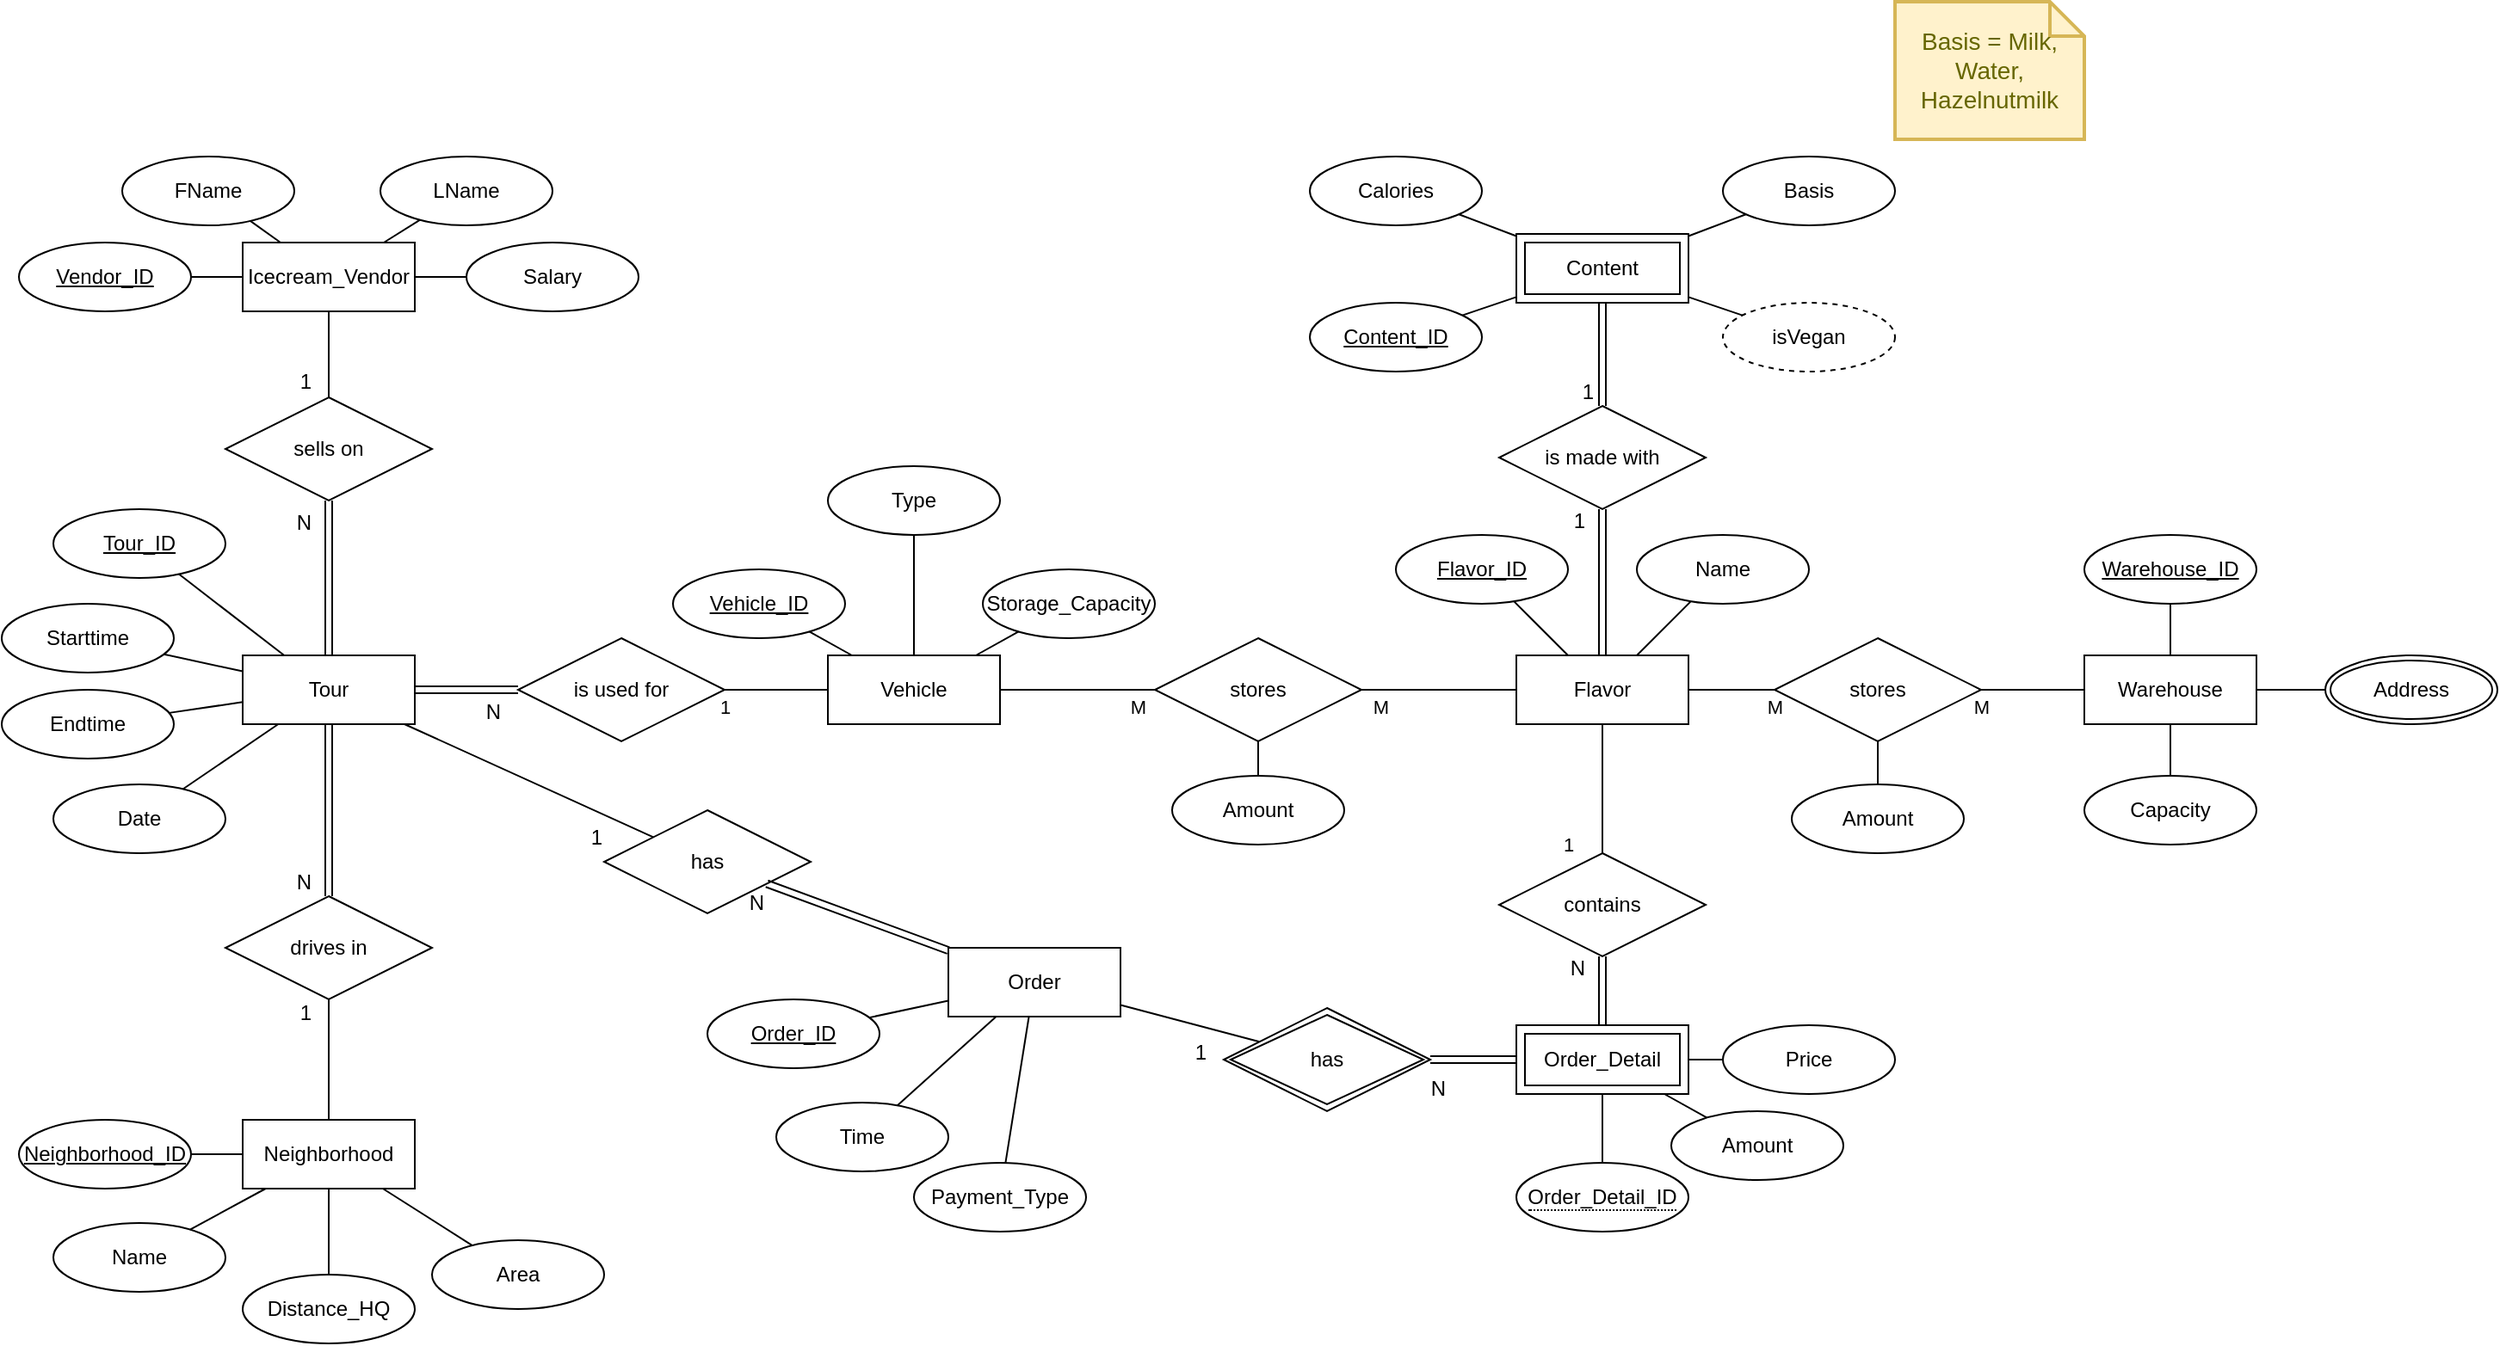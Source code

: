 <mxfile version="20.7.4" type="device"><diagram id="R2lEEEUBdFMjLlhIrx00" name="ER-Diagramm"><mxGraphModel dx="1687" dy="1260" grid="1" gridSize="10" guides="1" tooltips="1" connect="1" arrows="1" fold="1" page="0" pageScale="1" pageWidth="850" pageHeight="1100" math="0" shadow="0" extFonts="Permanent Marker^https://fonts.googleapis.com/css?family=Permanent+Marker"><root><mxCell id="0"/><mxCell id="1" parent="0"/><mxCell id="UuH0PtKcsvwwYsYaW5a4-34" style="edgeStyle=none;rounded=0;orthogonalLoop=1;jettySize=auto;html=1;endArrow=none;endFill=0;" parent="1" source="UuH0PtKcsvwwYsYaW5a4-1" target="UuH0PtKcsvwwYsYaW5a4-57" edge="1"><mxGeometry relative="1" as="geometry"><mxPoint x="640" y="200" as="targetPoint"/></mxGeometry></mxCell><mxCell id="QyxY7aML_RFLUZ6kMtfO-58" value="1" style="edgeLabel;html=1;align=center;verticalAlign=middle;resizable=0;points=[];" parent="UuH0PtKcsvwwYsYaW5a4-34" vertex="1" connectable="0"><mxGeometry x="-0.732" y="2" relative="1" as="geometry"><mxPoint x="-52" y="8" as="offset"/></mxGeometry></mxCell><mxCell id="UuH0PtKcsvwwYsYaW5a4-1" value="Vehicle" style="whiteSpace=wrap;html=1;align=center;" parent="1" vertex="1"><mxGeometry x="550" y="190" width="100" height="40" as="geometry"/></mxCell><mxCell id="UuH0PtKcsvwwYsYaW5a4-2" value="Flavor" style="whiteSpace=wrap;html=1;align=center;" parent="1" vertex="1"><mxGeometry x="950" y="190" width="100" height="40" as="geometry"/></mxCell><mxCell id="UuH0PtKcsvwwYsYaW5a4-61" style="edgeStyle=none;rounded=0;orthogonalLoop=1;jettySize=auto;html=1;endArrow=none;endFill=0;" parent="1" source="UuH0PtKcsvwwYsYaW5a4-3" target="UuH0PtKcsvwwYsYaW5a4-51" edge="1"><mxGeometry relative="1" as="geometry"/></mxCell><mxCell id="UuH0PtKcsvwwYsYaW5a4-3" value="Icecream_Vendor" style="whiteSpace=wrap;html=1;align=center;" parent="1" vertex="1"><mxGeometry x="210" y="-50" width="100" height="40" as="geometry"/></mxCell><mxCell id="UuH0PtKcsvwwYsYaW5a4-9" value="Neighborhood" style="whiteSpace=wrap;html=1;align=center;" parent="1" vertex="1"><mxGeometry x="210" y="460" width="100" height="40" as="geometry"/></mxCell><mxCell id="UuH0PtKcsvwwYsYaW5a4-10" value="&lt;u&gt;Neighborhood_ID&lt;/u&gt;" style="ellipse;whiteSpace=wrap;html=1;align=center;" parent="1" vertex="1"><mxGeometry x="80" y="460" width="100" height="40" as="geometry"/></mxCell><mxCell id="UuH0PtKcsvwwYsYaW5a4-16" value="Warehouse" style="whiteSpace=wrap;html=1;align=center;" parent="1" vertex="1"><mxGeometry x="1280" y="190" width="100" height="40" as="geometry"/></mxCell><mxCell id="UuH0PtKcsvwwYsYaW5a4-22" style="edgeStyle=none;rounded=0;orthogonalLoop=1;jettySize=auto;html=1;endArrow=none;endFill=0;" parent="1" source="UuH0PtKcsvwwYsYaW5a4-18" target="UuH0PtKcsvwwYsYaW5a4-2" edge="1"><mxGeometry relative="1" as="geometry"/></mxCell><mxCell id="QyxY7aML_RFLUZ6kMtfO-62" value="M" style="edgeLabel;html=1;align=center;verticalAlign=middle;resizable=0;points=[];" parent="UuH0PtKcsvwwYsYaW5a4-22" vertex="1" connectable="0"><mxGeometry x="0.488" y="-1" relative="1" as="geometry"><mxPoint x="37" y="11" as="offset"/></mxGeometry></mxCell><mxCell id="UuH0PtKcsvwwYsYaW5a4-23" style="edgeStyle=none;rounded=0;orthogonalLoop=1;jettySize=auto;html=1;endArrow=none;endFill=0;" parent="1" source="UuH0PtKcsvwwYsYaW5a4-18" target="UuH0PtKcsvwwYsYaW5a4-16" edge="1"><mxGeometry relative="1" as="geometry"/></mxCell><mxCell id="QyxY7aML_RFLUZ6kMtfO-63" value="M" style="edgeLabel;html=1;align=center;verticalAlign=middle;resizable=0;points=[];" parent="UuH0PtKcsvwwYsYaW5a4-23" vertex="1" connectable="0"><mxGeometry x="0.572" y="-1" relative="1" as="geometry"><mxPoint x="-47" y="9" as="offset"/></mxGeometry></mxCell><mxCell id="UuH0PtKcsvwwYsYaW5a4-18" value="stores" style="shape=rhombus;perimeter=rhombusPerimeter;whiteSpace=wrap;html=1;align=center;" parent="1" vertex="1"><mxGeometry x="1100" y="180" width="120" height="60" as="geometry"/></mxCell><mxCell id="UuH0PtKcsvwwYsYaW5a4-44" style="edgeStyle=none;rounded=0;orthogonalLoop=1;jettySize=auto;html=1;endArrow=none;endFill=0;" parent="1" source="UuH0PtKcsvwwYsYaW5a4-1" target="UuH0PtKcsvwwYsYaW5a4-59" edge="1"><mxGeometry relative="1" as="geometry"><mxPoint x="753.846" y="100" as="sourcePoint"/></mxGeometry></mxCell><mxCell id="QyxY7aML_RFLUZ6kMtfO-64" value="M" style="edgeLabel;html=1;align=center;verticalAlign=middle;resizable=0;points=[];" parent="UuH0PtKcsvwwYsYaW5a4-44" vertex="1" connectable="0"><mxGeometry x="-0.558" y="-1" relative="1" as="geometry"><mxPoint x="60" y="9" as="offset"/></mxGeometry></mxCell><mxCell id="UuH0PtKcsvwwYsYaW5a4-40" style="edgeStyle=none;rounded=0;orthogonalLoop=1;jettySize=auto;html=1;endArrow=none;endFill=0;" parent="1" source="UuH0PtKcsvwwYsYaW5a4-59" target="UuH0PtKcsvwwYsYaW5a4-2" edge="1"><mxGeometry relative="1" as="geometry"><mxPoint x="1000" y="210" as="sourcePoint"/></mxGeometry></mxCell><mxCell id="QyxY7aML_RFLUZ6kMtfO-65" value="M" style="edgeLabel;html=1;align=center;verticalAlign=middle;resizable=0;points=[];" parent="UuH0PtKcsvwwYsYaW5a4-40" vertex="1" connectable="0"><mxGeometry x="0.531" y="-1" relative="1" as="geometry"><mxPoint x="-58" y="9" as="offset"/></mxGeometry></mxCell><mxCell id="UuH0PtKcsvwwYsYaW5a4-39" style="edgeStyle=none;rounded=0;orthogonalLoop=1;jettySize=auto;html=1;exitX=0.75;exitY=1;exitDx=0;exitDy=0;endArrow=none;endFill=0;" parent="1" edge="1"><mxGeometry relative="1" as="geometry"><mxPoint x="845" y="320" as="sourcePoint"/><mxPoint x="845" y="320" as="targetPoint"/></mxGeometry></mxCell><mxCell id="UuH0PtKcsvwwYsYaW5a4-43" style="edgeStyle=none;rounded=0;orthogonalLoop=1;jettySize=auto;html=1;endArrow=none;endFill=0;" parent="1" edge="1"><mxGeometry relative="1" as="geometry"><mxPoint x="920" y="220" as="sourcePoint"/></mxGeometry></mxCell><mxCell id="UuH0PtKcsvwwYsYaW5a4-48" style="edgeStyle=none;rounded=0;orthogonalLoop=1;jettySize=auto;html=1;endArrow=none;endFill=0;" parent="1" source="UuH0PtKcsvwwYsYaW5a4-45" target="UuH0PtKcsvwwYsYaW5a4-49" edge="1"><mxGeometry relative="1" as="geometry"><mxPoint x="281.993" y="229.004" as="targetPoint"/></mxGeometry></mxCell><mxCell id="UuH0PtKcsvwwYsYaW5a4-45" value="Endtime" style="ellipse;whiteSpace=wrap;html=1;align=center;" parent="1" vertex="1"><mxGeometry x="70" y="210" width="100" height="40" as="geometry"/></mxCell><mxCell id="UuH0PtKcsvwwYsYaW5a4-47" style="edgeStyle=none;rounded=0;orthogonalLoop=1;jettySize=auto;html=1;endArrow=none;endFill=0;" parent="1" source="UuH0PtKcsvwwYsYaW5a4-46" target="UuH0PtKcsvwwYsYaW5a4-49" edge="1"><mxGeometry relative="1" as="geometry"><mxPoint x="232.482" y="226.241" as="targetPoint"/></mxGeometry></mxCell><mxCell id="UuH0PtKcsvwwYsYaW5a4-46" value="Starttime" style="ellipse;whiteSpace=wrap;html=1;align=center;" parent="1" vertex="1"><mxGeometry x="70" y="160" width="100" height="40" as="geometry"/></mxCell><mxCell id="UuH0PtKcsvwwYsYaW5a4-49" value="Tour" style="whiteSpace=wrap;html=1;align=center;" parent="1" vertex="1"><mxGeometry x="210" y="190" width="100" height="40" as="geometry"/></mxCell><mxCell id="UuH0PtKcsvwwYsYaW5a4-62" style="edgeStyle=none;rounded=0;orthogonalLoop=1;jettySize=auto;html=1;endArrow=none;endFill=0;" parent="1" source="UuH0PtKcsvwwYsYaW5a4-50" target="UuH0PtKcsvwwYsYaW5a4-3" edge="1"><mxGeometry relative="1" as="geometry"/></mxCell><mxCell id="UuH0PtKcsvwwYsYaW5a4-50" value="FName" style="ellipse;whiteSpace=wrap;html=1;align=center;" parent="1" vertex="1"><mxGeometry x="140" y="-100" width="100" height="40" as="geometry"/></mxCell><mxCell id="UuH0PtKcsvwwYsYaW5a4-51" value="LName" style="ellipse;whiteSpace=wrap;html=1;align=center;" parent="1" vertex="1"><mxGeometry x="290" y="-100" width="100" height="40" as="geometry"/></mxCell><mxCell id="UuH0PtKcsvwwYsYaW5a4-52" value="sells on" style="shape=rhombus;perimeter=rhombusPerimeter;whiteSpace=wrap;html=1;align=center;" parent="1" vertex="1"><mxGeometry x="200" y="40" width="120" height="60" as="geometry"/></mxCell><mxCell id="UuH0PtKcsvwwYsYaW5a4-55" value="drives in" style="shape=rhombus;perimeter=rhombusPerimeter;whiteSpace=wrap;html=1;align=center;" parent="1" vertex="1"><mxGeometry x="200" y="330" width="120" height="60" as="geometry"/></mxCell><mxCell id="UuH0PtKcsvwwYsYaW5a4-57" value="is used for" style="shape=rhombus;perimeter=rhombusPerimeter;whiteSpace=wrap;html=1;align=center;" parent="1" vertex="1"><mxGeometry x="370" y="180" width="120" height="60" as="geometry"/></mxCell><mxCell id="UuH0PtKcsvwwYsYaW5a4-87" style="edgeStyle=none;rounded=0;orthogonalLoop=1;jettySize=auto;html=1;endArrow=none;endFill=0;" parent="1" source="UuH0PtKcsvwwYsYaW5a4-59" target="QyxY7aML_RFLUZ6kMtfO-141" edge="1"><mxGeometry relative="1" as="geometry"><mxPoint x="800" y="150" as="targetPoint"/></mxGeometry></mxCell><mxCell id="UuH0PtKcsvwwYsYaW5a4-59" value="stores" style="shape=rhombus;perimeter=rhombusPerimeter;whiteSpace=wrap;html=1;align=center;" parent="1" vertex="1"><mxGeometry x="740" y="180" width="120" height="60" as="geometry"/></mxCell><mxCell id="UuH0PtKcsvwwYsYaW5a4-84" value="" style="edgeStyle=none;rounded=0;orthogonalLoop=1;jettySize=auto;html=1;endArrow=none;endFill=0;" parent="1" edge="1"><mxGeometry relative="1" as="geometry"><mxPoint x="1130" y="150" as="targetPoint"/></mxGeometry></mxCell><mxCell id="UuH0PtKcsvwwYsYaW5a4-75" style="edgeStyle=none;rounded=0;orthogonalLoop=1;jettySize=auto;html=1;exitX=0.5;exitY=0;exitDx=0;exitDy=0;endArrow=none;endFill=0;" parent="1" source="UuH0PtKcsvwwYsYaW5a4-1" target="UuH0PtKcsvwwYsYaW5a4-1" edge="1"><mxGeometry relative="1" as="geometry"/></mxCell><mxCell id="UuH0PtKcsvwwYsYaW5a4-78" value="Order" style="whiteSpace=wrap;html=1;align=center;" parent="1" vertex="1"><mxGeometry x="620" y="360" width="100" height="40" as="geometry"/></mxCell><mxCell id="UuH0PtKcsvwwYsYaW5a4-99" style="edgeStyle=none;rounded=0;orthogonalLoop=1;jettySize=auto;html=1;endArrow=none;endFill=0;" parent="1" source="UuH0PtKcsvwwYsYaW5a4-98" target="UuH0PtKcsvwwYsYaW5a4-2" edge="1"><mxGeometry relative="1" as="geometry"/></mxCell><mxCell id="QyxY7aML_RFLUZ6kMtfO-69" value="1" style="edgeLabel;html=1;align=center;verticalAlign=middle;resizable=0;points=[];" parent="UuH0PtKcsvwwYsYaW5a4-99" vertex="1" connectable="0"><mxGeometry x="0.412" y="-1" relative="1" as="geometry"><mxPoint x="-21" y="48" as="offset"/></mxGeometry></mxCell><mxCell id="UuH0PtKcsvwwYsYaW5a4-104" style="edgeStyle=none;rounded=0;orthogonalLoop=1;jettySize=auto;html=1;endArrow=none;endFill=0;" parent="1" source="QyxY7aML_RFLUZ6kMtfO-124" target="QyxY7aML_RFLUZ6kMtfO-157" edge="1"><mxGeometry relative="1" as="geometry"><mxPoint x="1000" y="400" as="sourcePoint"/><mxPoint x="1000" y="480" as="targetPoint"/></mxGeometry></mxCell><mxCell id="UuH0PtKcsvwwYsYaW5a4-98" value="contains" style="shape=rhombus;perimeter=rhombusPerimeter;whiteSpace=wrap;html=1;align=center;" parent="1" vertex="1"><mxGeometry x="940" y="305" width="120" height="60" as="geometry"/></mxCell><mxCell id="UuH0PtKcsvwwYsYaW5a4-105" value="has" style="shape=rhombus;perimeter=rhombusPerimeter;whiteSpace=wrap;html=1;align=center;" parent="1" vertex="1"><mxGeometry x="420" y="280" width="120" height="60" as="geometry"/></mxCell><mxCell id="UuH0PtKcsvwwYsYaW5a4-112" style="edgeStyle=none;rounded=0;orthogonalLoop=1;jettySize=auto;html=1;endArrow=none;endFill=0;" parent="1" source="QyxY7aML_RFLUZ6kMtfO-124" target="UuH0PtKcsvwwYsYaW5a4-113" edge="1"><mxGeometry relative="1" as="geometry"><mxPoint x="1130" y="418.462" as="targetPoint"/><mxPoint x="1050" y="397.525" as="sourcePoint"/></mxGeometry></mxCell><mxCell id="UuH0PtKcsvwwYsYaW5a4-113" value="Price" style="ellipse;whiteSpace=wrap;html=1;align=center;" parent="1" vertex="1"><mxGeometry x="1070" y="405" width="100" height="40" as="geometry"/></mxCell><mxCell id="QyxY7aML_RFLUZ6kMtfO-1" value="Time" style="ellipse;whiteSpace=wrap;html=1;align=center;" parent="1" vertex="1"><mxGeometry x="520" y="450" width="100" height="40" as="geometry"/></mxCell><mxCell id="QyxY7aML_RFLUZ6kMtfO-3" value="" style="edgeStyle=none;rounded=0;orthogonalLoop=1;jettySize=auto;html=1;endArrow=none;endFill=0;" parent="1" source="UuH0PtKcsvwwYsYaW5a4-78" target="QyxY7aML_RFLUZ6kMtfO-1" edge="1"><mxGeometry relative="1" as="geometry"><mxPoint x="592" y="462" as="targetPoint"/><mxPoint x="656" y="410" as="sourcePoint"/></mxGeometry></mxCell><mxCell id="QyxY7aML_RFLUZ6kMtfO-4" value="Vendor_ID" style="ellipse;whiteSpace=wrap;html=1;align=center;fontStyle=4" parent="1" vertex="1"><mxGeometry x="80" y="-50" width="100" height="40" as="geometry"/></mxCell><mxCell id="QyxY7aML_RFLUZ6kMtfO-7" style="edgeStyle=none;rounded=0;orthogonalLoop=1;jettySize=auto;html=1;endArrow=none;endFill=0;" parent="1" source="QyxY7aML_RFLUZ6kMtfO-4" target="UuH0PtKcsvwwYsYaW5a4-3" edge="1"><mxGeometry relative="1" as="geometry"><mxPoint x="99" y="-36" as="sourcePoint"/><mxPoint x="220" y="-25" as="targetPoint"/></mxGeometry></mxCell><mxCell id="QyxY7aML_RFLUZ6kMtfO-12" value="Salary" style="ellipse;whiteSpace=wrap;html=1;align=center;" parent="1" vertex="1"><mxGeometry x="340" y="-50" width="100" height="40" as="geometry"/></mxCell><mxCell id="QyxY7aML_RFLUZ6kMtfO-14" style="edgeStyle=none;rounded=0;orthogonalLoop=1;jettySize=auto;html=1;endArrow=none;endFill=0;" parent="1" source="UuH0PtKcsvwwYsYaW5a4-3" target="QyxY7aML_RFLUZ6kMtfO-12" edge="1"><mxGeometry relative="1" as="geometry"><mxPoint x="270" y="-40" as="sourcePoint"/><mxPoint x="270" y="-110" as="targetPoint"/></mxGeometry></mxCell><mxCell id="QyxY7aML_RFLUZ6kMtfO-30" value="Date" style="ellipse;whiteSpace=wrap;html=1;align=center;" parent="1" vertex="1"><mxGeometry x="100" y="265" width="100" height="40" as="geometry"/></mxCell><mxCell id="QyxY7aML_RFLUZ6kMtfO-31" style="edgeStyle=none;rounded=0;orthogonalLoop=1;jettySize=auto;html=1;endArrow=none;endFill=0;" parent="1" source="QyxY7aML_RFLUZ6kMtfO-30" target="UuH0PtKcsvwwYsYaW5a4-49" edge="1"><mxGeometry relative="1" as="geometry"><mxPoint x="220" y="224" as="targetPoint"/><mxPoint x="189" y="226" as="sourcePoint"/></mxGeometry></mxCell><mxCell id="QyxY7aML_RFLUZ6kMtfO-34" value="Tour_ID" style="ellipse;whiteSpace=wrap;html=1;align=center;fontStyle=4" parent="1" vertex="1"><mxGeometry x="100" y="105" width="100" height="40" as="geometry"/></mxCell><mxCell id="QyxY7aML_RFLUZ6kMtfO-35" style="edgeStyle=none;rounded=0;orthogonalLoop=1;jettySize=auto;html=1;endArrow=none;endFill=0;" parent="1" source="QyxY7aML_RFLUZ6kMtfO-34" target="UuH0PtKcsvwwYsYaW5a4-49" edge="1"><mxGeometry relative="1" as="geometry"><mxPoint x="220" y="239" as="targetPoint"/><mxPoint x="176" y="256" as="sourcePoint"/></mxGeometry></mxCell><mxCell id="QyxY7aML_RFLUZ6kMtfO-39" style="edgeStyle=none;rounded=0;orthogonalLoop=1;jettySize=auto;html=1;endArrow=none;endFill=0;" parent="1" source="UuH0PtKcsvwwYsYaW5a4-10" target="UuH0PtKcsvwwYsYaW5a4-9" edge="1"><mxGeometry relative="1" as="geometry"><mxPoint x="250" y="240" as="targetPoint"/><mxPoint x="189" y="301" as="sourcePoint"/></mxGeometry></mxCell><mxCell id="QyxY7aML_RFLUZ6kMtfO-45" value="Distance_HQ" style="ellipse;whiteSpace=wrap;html=1;align=center;" parent="1" vertex="1"><mxGeometry x="210" y="550" width="100" height="40" as="geometry"/></mxCell><mxCell id="QyxY7aML_RFLUZ6kMtfO-46" style="edgeStyle=none;rounded=0;orthogonalLoop=1;jettySize=auto;html=1;endArrow=none;endFill=0;" parent="1" source="QyxY7aML_RFLUZ6kMtfO-45" target="UuH0PtKcsvwwYsYaW5a4-9" edge="1"><mxGeometry relative="1" as="geometry"><mxPoint x="230" y="510" as="targetPoint"/><mxPoint x="181" y="534" as="sourcePoint"/></mxGeometry></mxCell><mxCell id="QyxY7aML_RFLUZ6kMtfO-49" value="Name" style="ellipse;whiteSpace=wrap;html=1;align=center;" parent="1" vertex="1"><mxGeometry x="100" y="520" width="100" height="40" as="geometry"/></mxCell><mxCell id="QyxY7aML_RFLUZ6kMtfO-50" style="edgeStyle=none;rounded=0;orthogonalLoop=1;jettySize=auto;html=1;endArrow=none;endFill=0;" parent="1" source="QyxY7aML_RFLUZ6kMtfO-49" target="UuH0PtKcsvwwYsYaW5a4-9" edge="1"><mxGeometry relative="1" as="geometry"><mxPoint x="298" y="510" as="targetPoint"/><mxPoint x="356" y="552" as="sourcePoint"/></mxGeometry></mxCell><mxCell id="QyxY7aML_RFLUZ6kMtfO-51" value="Area" style="ellipse;whiteSpace=wrap;html=1;align=center;" parent="1" vertex="1"><mxGeometry x="320" y="530" width="100" height="40" as="geometry"/></mxCell><mxCell id="QyxY7aML_RFLUZ6kMtfO-52" style="edgeStyle=none;rounded=0;orthogonalLoop=1;jettySize=auto;html=1;endArrow=none;endFill=0;" parent="1" source="QyxY7aML_RFLUZ6kMtfO-51" target="UuH0PtKcsvwwYsYaW5a4-9" edge="1"><mxGeometry relative="1" as="geometry"><mxPoint x="233" y="510" as="targetPoint"/><mxPoint x="189" y="534" as="sourcePoint"/></mxGeometry></mxCell><mxCell id="QyxY7aML_RFLUZ6kMtfO-118" value="is made with" style="shape=rhombus;perimeter=rhombusPerimeter;whiteSpace=wrap;html=1;align=center;" parent="1" vertex="1"><mxGeometry x="940" y="45" width="120" height="60" as="geometry"/></mxCell><mxCell id="QyxY7aML_RFLUZ6kMtfO-123" value="Content" style="shape=ext;margin=3;double=1;whiteSpace=wrap;html=1;align=center;" parent="1" vertex="1"><mxGeometry x="950" y="-55" width="100" height="40" as="geometry"/></mxCell><mxCell id="QyxY7aML_RFLUZ6kMtfO-124" value="Order_Detail" style="shape=ext;margin=3;double=1;whiteSpace=wrap;html=1;align=center;" parent="1" vertex="1"><mxGeometry x="950" y="405" width="100" height="40" as="geometry"/></mxCell><mxCell id="QyxY7aML_RFLUZ6kMtfO-125" value="" style="shape=link;html=1;rounded=0;" parent="1" source="QyxY7aML_RFLUZ6kMtfO-127" target="QyxY7aML_RFLUZ6kMtfO-124" edge="1"><mxGeometry relative="1" as="geometry"><mxPoint x="900" y="380" as="sourcePoint"/><mxPoint x="860" y="560" as="targetPoint"/></mxGeometry></mxCell><mxCell id="QyxY7aML_RFLUZ6kMtfO-126" value="N" style="resizable=0;html=1;align=right;verticalAlign=bottom;" parent="QyxY7aML_RFLUZ6kMtfO-125" connectable="0" vertex="1"><mxGeometry x="1" relative="1" as="geometry"><mxPoint x="-41" y="25" as="offset"/></mxGeometry></mxCell><mxCell id="QyxY7aML_RFLUZ6kMtfO-127" value="has" style="shape=rhombus;double=1;perimeter=rhombusPerimeter;whiteSpace=wrap;html=1;align=center;" parent="1" vertex="1"><mxGeometry x="780" y="395" width="120" height="60" as="geometry"/></mxCell><mxCell id="QyxY7aML_RFLUZ6kMtfO-129" value="Order_ID" style="ellipse;whiteSpace=wrap;html=1;align=center;fontStyle=4" parent="1" vertex="1"><mxGeometry x="480" y="390" width="100" height="40" as="geometry"/></mxCell><mxCell id="QyxY7aML_RFLUZ6kMtfO-130" value="" style="edgeStyle=none;rounded=0;orthogonalLoop=1;jettySize=auto;html=1;endArrow=none;endFill=0;" parent="1" source="UuH0PtKcsvwwYsYaW5a4-78" target="QyxY7aML_RFLUZ6kMtfO-129" edge="1"><mxGeometry relative="1" as="geometry"><mxPoint x="628" y="510" as="targetPoint"/><mxPoint x="671" y="410" as="sourcePoint"/></mxGeometry></mxCell><mxCell id="QyxY7aML_RFLUZ6kMtfO-131" value="Payment_Type" style="ellipse;whiteSpace=wrap;html=1;align=center;" parent="1" vertex="1"><mxGeometry x="600" y="485" width="100" height="40" as="geometry"/></mxCell><mxCell id="QyxY7aML_RFLUZ6kMtfO-132" value="" style="edgeStyle=none;rounded=0;orthogonalLoop=1;jettySize=auto;html=1;endArrow=none;endFill=0;" parent="1" source="UuH0PtKcsvwwYsYaW5a4-78" target="QyxY7aML_RFLUZ6kMtfO-131" edge="1"><mxGeometry relative="1" as="geometry"><mxPoint x="600" y="462" as="targetPoint"/><mxPoint x="658" y="410" as="sourcePoint"/></mxGeometry></mxCell><mxCell id="QyxY7aML_RFLUZ6kMtfO-133" value="Vehicle_ID" style="ellipse;whiteSpace=wrap;html=1;align=center;fontStyle=4" parent="1" vertex="1"><mxGeometry x="460" y="140" width="100" height="40" as="geometry"/></mxCell><mxCell id="QyxY7aML_RFLUZ6kMtfO-135" value="" style="edgeStyle=none;rounded=0;orthogonalLoop=1;jettySize=auto;html=1;endArrow=none;endFill=0;" parent="1" source="UuH0PtKcsvwwYsYaW5a4-1" target="QyxY7aML_RFLUZ6kMtfO-133" edge="1"><mxGeometry relative="1" as="geometry"><mxPoint x="584" y="411" as="targetPoint"/><mxPoint x="630" y="401" as="sourcePoint"/></mxGeometry></mxCell><mxCell id="QyxY7aML_RFLUZ6kMtfO-136" value="Type" style="ellipse;whiteSpace=wrap;html=1;align=center;" parent="1" vertex="1"><mxGeometry x="550" y="80" width="100" height="40" as="geometry"/></mxCell><mxCell id="QyxY7aML_RFLUZ6kMtfO-137" value="" style="edgeStyle=none;rounded=0;orthogonalLoop=1;jettySize=auto;html=1;endArrow=none;endFill=0;" parent="1" source="UuH0PtKcsvwwYsYaW5a4-1" target="QyxY7aML_RFLUZ6kMtfO-136" edge="1"><mxGeometry relative="1" as="geometry"><mxPoint x="541" y="166" as="targetPoint"/><mxPoint x="620" y="200" as="sourcePoint"/></mxGeometry></mxCell><mxCell id="QyxY7aML_RFLUZ6kMtfO-138" value="Storage_Capacity" style="ellipse;whiteSpace=wrap;html=1;align=center;" parent="1" vertex="1"><mxGeometry x="640" y="140" width="100" height="40" as="geometry"/></mxCell><mxCell id="QyxY7aML_RFLUZ6kMtfO-139" value="" style="edgeStyle=none;rounded=0;orthogonalLoop=1;jettySize=auto;html=1;endArrow=none;endFill=0;" parent="1" source="UuH0PtKcsvwwYsYaW5a4-1" target="QyxY7aML_RFLUZ6kMtfO-138" edge="1"><mxGeometry relative="1" as="geometry"><mxPoint x="582" y="109" as="targetPoint"/><mxPoint x="638" y="200" as="sourcePoint"/></mxGeometry></mxCell><mxCell id="QyxY7aML_RFLUZ6kMtfO-141" value="Amount" style="ellipse;whiteSpace=wrap;html=1;align=center;" parent="1" vertex="1"><mxGeometry x="750" y="260" width="100" height="40" as="geometry"/></mxCell><mxCell id="QyxY7aML_RFLUZ6kMtfO-142" value="Flavor_ID" style="ellipse;whiteSpace=wrap;html=1;align=center;fontStyle=4" parent="1" vertex="1"><mxGeometry x="880" y="120" width="100" height="40" as="geometry"/></mxCell><mxCell id="QyxY7aML_RFLUZ6kMtfO-143" style="edgeStyle=none;rounded=0;orthogonalLoop=1;jettySize=auto;html=1;endArrow=none;endFill=0;" parent="1" source="UuH0PtKcsvwwYsYaW5a4-2" target="QyxY7aML_RFLUZ6kMtfO-142" edge="1"><mxGeometry relative="1" as="geometry"><mxPoint x="810" y="150" as="targetPoint"/><mxPoint x="810" y="190" as="sourcePoint"/></mxGeometry></mxCell><mxCell id="QyxY7aML_RFLUZ6kMtfO-144" value="Name" style="ellipse;whiteSpace=wrap;html=1;align=center;" parent="1" vertex="1"><mxGeometry x="1020" y="120" width="100" height="40" as="geometry"/></mxCell><mxCell id="QyxY7aML_RFLUZ6kMtfO-145" style="edgeStyle=none;rounded=0;orthogonalLoop=1;jettySize=auto;html=1;endArrow=none;endFill=0;" parent="1" source="UuH0PtKcsvwwYsYaW5a4-2" target="QyxY7aML_RFLUZ6kMtfO-144" edge="1"><mxGeometry relative="1" as="geometry"><mxPoint x="943" y="168" as="targetPoint"/><mxPoint x="984" y="200" as="sourcePoint"/></mxGeometry></mxCell><mxCell id="QyxY7aML_RFLUZ6kMtfO-149" value="Calories" style="ellipse;whiteSpace=wrap;html=1;align=center;" parent="1" vertex="1"><mxGeometry x="830" y="-100" width="100" height="40" as="geometry"/></mxCell><mxCell id="QyxY7aML_RFLUZ6kMtfO-150" style="edgeStyle=none;rounded=0;orthogonalLoop=1;jettySize=auto;html=1;endArrow=none;endFill=0;" parent="1" source="QyxY7aML_RFLUZ6kMtfO-149" target="QyxY7aML_RFLUZ6kMtfO-123" edge="1"><mxGeometry relative="1" as="geometry"><mxPoint x="939" y="-2" as="sourcePoint"/><mxPoint x="960" y="-9" as="targetPoint"/></mxGeometry></mxCell><mxCell id="QyxY7aML_RFLUZ6kMtfO-151" value="Basis" style="ellipse;whiteSpace=wrap;html=1;align=center;" parent="1" vertex="1"><mxGeometry x="1070" y="-100" width="100" height="40" as="geometry"/></mxCell><mxCell id="QyxY7aML_RFLUZ6kMtfO-152" style="edgeStyle=none;rounded=0;orthogonalLoop=1;jettySize=auto;html=1;endArrow=none;endFill=0;" parent="1" source="QyxY7aML_RFLUZ6kMtfO-151" target="QyxY7aML_RFLUZ6kMtfO-123" edge="1"><mxGeometry relative="1" as="geometry"><mxPoint x="935" y="-41" as="sourcePoint"/><mxPoint x="960" y="-35" as="targetPoint"/></mxGeometry></mxCell><mxCell id="QyxY7aML_RFLUZ6kMtfO-153" value="Basis = Milk, Water, Hazelnutmilk" style="shape=note;strokeWidth=2;fontSize=14;size=20;whiteSpace=wrap;html=1;fillColor=#fff2cc;strokeColor=#d6b656;fontColor=#666600;" parent="1" vertex="1"><mxGeometry x="1170" y="-190" width="110.0" height="80" as="geometry"/></mxCell><mxCell id="QyxY7aML_RFLUZ6kMtfO-157" value="Amount" style="ellipse;whiteSpace=wrap;html=1;align=center;" parent="1" vertex="1"><mxGeometry x="1040" y="455" width="100" height="40" as="geometry"/></mxCell><mxCell id="QyxY7aML_RFLUZ6kMtfO-162" value="Amount" style="ellipse;whiteSpace=wrap;html=1;align=center;" parent="1" vertex="1"><mxGeometry x="1110" y="265" width="100" height="40" as="geometry"/></mxCell><mxCell id="QyxY7aML_RFLUZ6kMtfO-163" style="edgeStyle=none;rounded=0;orthogonalLoop=1;jettySize=auto;html=1;endArrow=none;endFill=0;" parent="1" source="UuH0PtKcsvwwYsYaW5a4-18" target="QyxY7aML_RFLUZ6kMtfO-162" edge="1"><mxGeometry relative="1" as="geometry"><mxPoint x="1360" y="150" as="targetPoint"/><mxPoint x="1173" y="191" as="sourcePoint"/></mxGeometry></mxCell><mxCell id="QyxY7aML_RFLUZ6kMtfO-164" value="Warehouse_ID" style="ellipse;whiteSpace=wrap;html=1;align=center;fontStyle=4" parent="1" vertex="1"><mxGeometry x="1280" y="120" width="100" height="40" as="geometry"/></mxCell><mxCell id="QyxY7aML_RFLUZ6kMtfO-165" style="edgeStyle=none;rounded=0;orthogonalLoop=1;jettySize=auto;html=1;endArrow=none;endFill=0;" parent="1" source="UuH0PtKcsvwwYsYaW5a4-16" target="QyxY7aML_RFLUZ6kMtfO-164" edge="1"><mxGeometry relative="1" as="geometry"><mxPoint x="1193" y="160" as="targetPoint"/><mxPoint x="1179" y="195" as="sourcePoint"/></mxGeometry></mxCell><mxCell id="QyxY7aML_RFLUZ6kMtfO-167" style="edgeStyle=none;rounded=0;orthogonalLoop=1;jettySize=auto;html=1;endArrow=none;endFill=0;" parent="1" source="UuH0PtKcsvwwYsYaW5a4-16" target="QyxY7aML_RFLUZ6kMtfO-168" edge="1"><mxGeometry relative="1" as="geometry"><mxPoint x="1420" y="210" as="targetPoint"/><mxPoint x="1345" y="200" as="sourcePoint"/></mxGeometry></mxCell><mxCell id="QyxY7aML_RFLUZ6kMtfO-168" value="Address" style="ellipse;shape=doubleEllipse;margin=3;whiteSpace=wrap;html=1;align=center;" parent="1" vertex="1"><mxGeometry x="1420" y="190" width="100" height="40" as="geometry"/></mxCell><mxCell id="QyxY7aML_RFLUZ6kMtfO-169" value="Capacity" style="ellipse;whiteSpace=wrap;html=1;align=center;" parent="1" vertex="1"><mxGeometry x="1280" y="260" width="100" height="40" as="geometry"/></mxCell><mxCell id="QyxY7aML_RFLUZ6kMtfO-170" style="edgeStyle=none;rounded=0;orthogonalLoop=1;jettySize=auto;html=1;endArrow=none;endFill=0;" parent="1" source="QyxY7aML_RFLUZ6kMtfO-169" target="UuH0PtKcsvwwYsYaW5a4-16" edge="1"><mxGeometry relative="1" as="geometry"><mxPoint x="1340" y="170" as="targetPoint"/><mxPoint x="1340" y="200" as="sourcePoint"/></mxGeometry></mxCell><mxCell id="QyxY7aML_RFLUZ6kMtfO-173" value="" style="edgeStyle=none;rounded=0;orthogonalLoop=1;jettySize=auto;html=1;endArrow=none;endFill=0;" parent="1" source="QyxY7aML_RFLUZ6kMtfO-124" target="QyxY7aML_RFLUZ6kMtfO-184" edge="1"><mxGeometry relative="1" as="geometry"><mxPoint x="1000" y="490" as="targetPoint"/><mxPoint x="677" y="410" as="sourcePoint"/></mxGeometry></mxCell><mxCell id="QyxY7aML_RFLUZ6kMtfO-174" value="Content_ID" style="ellipse;whiteSpace=wrap;html=1;align=center;fontStyle=4" parent="1" vertex="1"><mxGeometry x="830" y="-15" width="100" height="40" as="geometry"/></mxCell><mxCell id="QyxY7aML_RFLUZ6kMtfO-175" style="edgeStyle=none;rounded=0;orthogonalLoop=1;jettySize=auto;html=1;endArrow=none;endFill=0;" parent="1" source="QyxY7aML_RFLUZ6kMtfO-174" target="QyxY7aML_RFLUZ6kMtfO-123" edge="1"><mxGeometry relative="1" as="geometry"><mxPoint x="936" y="-56" as="sourcePoint"/><mxPoint x="961" y="-45" as="targetPoint"/></mxGeometry></mxCell><mxCell id="QyxY7aML_RFLUZ6kMtfO-176" value="" style="shape=link;html=1;rounded=0;exitX=0.5;exitY=1;exitDx=0;exitDy=0;" parent="1" source="UuH0PtKcsvwwYsYaW5a4-49" target="UuH0PtKcsvwwYsYaW5a4-55" edge="1"><mxGeometry relative="1" as="geometry"><mxPoint x="260" y="410" as="sourcePoint"/><mxPoint x="420" y="410" as="targetPoint"/></mxGeometry></mxCell><mxCell id="QyxY7aML_RFLUZ6kMtfO-177" value="N" style="resizable=0;html=1;align=right;verticalAlign=bottom;" parent="QyxY7aML_RFLUZ6kMtfO-176" connectable="0" vertex="1"><mxGeometry x="1" relative="1" as="geometry"><mxPoint x="-10" as="offset"/></mxGeometry></mxCell><mxCell id="QyxY7aML_RFLUZ6kMtfO-180" value="" style="shape=link;html=1;rounded=0;" parent="1" source="UuH0PtKcsvwwYsYaW5a4-49" target="UuH0PtKcsvwwYsYaW5a4-52" edge="1"><mxGeometry relative="1" as="geometry"><mxPoint x="270" y="240" as="sourcePoint"/><mxPoint x="270" y="340" as="targetPoint"/></mxGeometry></mxCell><mxCell id="QyxY7aML_RFLUZ6kMtfO-181" value="N" style="resizable=0;html=1;align=right;verticalAlign=bottom;" parent="QyxY7aML_RFLUZ6kMtfO-180" connectable="0" vertex="1"><mxGeometry x="1" relative="1" as="geometry"><mxPoint x="-10" y="21" as="offset"/></mxGeometry></mxCell><mxCell id="QyxY7aML_RFLUZ6kMtfO-182" value="" style="shape=link;html=1;rounded=0;" parent="1" source="UuH0PtKcsvwwYsYaW5a4-49" target="UuH0PtKcsvwwYsYaW5a4-57" edge="1"><mxGeometry relative="1" as="geometry"><mxPoint x="310" y="320" as="sourcePoint"/><mxPoint x="360" y="160" as="targetPoint"/></mxGeometry></mxCell><mxCell id="QyxY7aML_RFLUZ6kMtfO-183" value="N" style="resizable=0;html=1;align=right;verticalAlign=bottom;" parent="QyxY7aML_RFLUZ6kMtfO-182" connectable="0" vertex="1"><mxGeometry x="1" relative="1" as="geometry"><mxPoint x="-10" y="21" as="offset"/></mxGeometry></mxCell><mxCell id="QyxY7aML_RFLUZ6kMtfO-184" value="&lt;span style=&quot;border-bottom: 1px dotted&quot;&gt;Order_Detail_ID&lt;/span&gt;" style="ellipse;whiteSpace=wrap;html=1;align=center;" parent="1" vertex="1"><mxGeometry x="950" y="485" width="100" height="40" as="geometry"/></mxCell><mxCell id="QyxY7aML_RFLUZ6kMtfO-187" value="" style="shape=link;html=1;rounded=0;" parent="1" source="UuH0PtKcsvwwYsYaW5a4-78" target="UuH0PtKcsvwwYsYaW5a4-105" edge="1"><mxGeometry relative="1" as="geometry"><mxPoint x="320" y="220" as="sourcePoint"/><mxPoint x="380" y="220" as="targetPoint"/></mxGeometry></mxCell><mxCell id="QyxY7aML_RFLUZ6kMtfO-188" value="N" style="resizable=0;html=1;align=right;verticalAlign=bottom;" parent="QyxY7aML_RFLUZ6kMtfO-187" connectable="0" vertex="1"><mxGeometry x="1" relative="1" as="geometry"><mxPoint x="-1" y="20" as="offset"/></mxGeometry></mxCell><mxCell id="QyxY7aML_RFLUZ6kMtfO-190" style="edgeStyle=none;rounded=0;orthogonalLoop=1;jettySize=auto;html=1;endArrow=none;endFill=0;" parent="1" source="QyxY7aML_RFLUZ6kMtfO-191" target="QyxY7aML_RFLUZ6kMtfO-123" edge="1"><mxGeometry relative="1" as="geometry"><mxPoint x="1095.649" y="5.467" as="sourcePoint"/><mxPoint x="1060" y="-25" as="targetPoint"/></mxGeometry></mxCell><mxCell id="QyxY7aML_RFLUZ6kMtfO-191" value="isVegan" style="ellipse;whiteSpace=wrap;html=1;align=center;dashed=1;" parent="1" vertex="1"><mxGeometry x="1070" y="-15" width="100" height="40" as="geometry"/></mxCell><mxCell id="QyxY7aML_RFLUZ6kMtfO-194" value="" style="endArrow=none;html=1;rounded=0;" parent="1" source="UuH0PtKcsvwwYsYaW5a4-3" target="UuH0PtKcsvwwYsYaW5a4-52" edge="1"><mxGeometry relative="1" as="geometry"><mxPoint x="310" y="420" as="sourcePoint"/><mxPoint x="470" y="420" as="targetPoint"/></mxGeometry></mxCell><mxCell id="QyxY7aML_RFLUZ6kMtfO-195" value="1" style="resizable=0;html=1;align=right;verticalAlign=bottom;" parent="QyxY7aML_RFLUZ6kMtfO-194" connectable="0" vertex="1"><mxGeometry x="1" relative="1" as="geometry"><mxPoint x="-10" y="-1" as="offset"/></mxGeometry></mxCell><mxCell id="QyxY7aML_RFLUZ6kMtfO-196" value="" style="endArrow=none;html=1;rounded=0;" parent="1" source="UuH0PtKcsvwwYsYaW5a4-9" target="UuH0PtKcsvwwYsYaW5a4-55" edge="1"><mxGeometry relative="1" as="geometry"><mxPoint x="300" y="420" as="sourcePoint"/><mxPoint x="460" y="420" as="targetPoint"/></mxGeometry></mxCell><mxCell id="QyxY7aML_RFLUZ6kMtfO-197" value="1" style="resizable=0;html=1;align=right;verticalAlign=bottom;" parent="QyxY7aML_RFLUZ6kMtfO-196" connectable="0" vertex="1"><mxGeometry x="1" relative="1" as="geometry"><mxPoint x="-10" y="16" as="offset"/></mxGeometry></mxCell><mxCell id="QyxY7aML_RFLUZ6kMtfO-198" value="" style="endArrow=none;html=1;rounded=0;" parent="1" source="UuH0PtKcsvwwYsYaW5a4-49" target="UuH0PtKcsvwwYsYaW5a4-105" edge="1"><mxGeometry relative="1" as="geometry"><mxPoint x="300" y="310" as="sourcePoint"/><mxPoint x="460" y="310" as="targetPoint"/></mxGeometry></mxCell><mxCell id="QyxY7aML_RFLUZ6kMtfO-199" value="1" style="resizable=0;html=1;align=right;verticalAlign=bottom;" parent="QyxY7aML_RFLUZ6kMtfO-198" connectable="0" vertex="1"><mxGeometry x="1" relative="1" as="geometry"><mxPoint x="-29" y="9" as="offset"/></mxGeometry></mxCell><mxCell id="QyxY7aML_RFLUZ6kMtfO-200" value="" style="endArrow=none;html=1;rounded=0;" parent="1" source="UuH0PtKcsvwwYsYaW5a4-78" target="QyxY7aML_RFLUZ6kMtfO-127" edge="1"><mxGeometry relative="1" as="geometry"><mxPoint x="314" y="240" as="sourcePoint"/><mxPoint x="459" y="306" as="targetPoint"/></mxGeometry></mxCell><mxCell id="QyxY7aML_RFLUZ6kMtfO-201" value="1" style="resizable=0;html=1;align=right;verticalAlign=bottom;" parent="QyxY7aML_RFLUZ6kMtfO-200" connectable="0" vertex="1"><mxGeometry x="1" relative="1" as="geometry"><mxPoint x="-30" y="15" as="offset"/></mxGeometry></mxCell><mxCell id="QyxY7aML_RFLUZ6kMtfO-202" value="" style="shape=link;html=1;rounded=0;" parent="1" source="UuH0PtKcsvwwYsYaW5a4-98" target="QyxY7aML_RFLUZ6kMtfO-124" edge="1"><mxGeometry relative="1" as="geometry"><mxPoint x="910" y="435" as="sourcePoint"/><mxPoint x="960" y="435" as="targetPoint"/></mxGeometry></mxCell><mxCell id="QyxY7aML_RFLUZ6kMtfO-203" value="N" style="resizable=0;html=1;align=right;verticalAlign=bottom;" parent="QyxY7aML_RFLUZ6kMtfO-202" connectable="0" vertex="1"><mxGeometry x="1" relative="1" as="geometry"><mxPoint x="-10" y="-25" as="offset"/></mxGeometry></mxCell><mxCell id="QyxY7aML_RFLUZ6kMtfO-204" value="" style="shape=link;html=1;rounded=0;" parent="1" source="QyxY7aML_RFLUZ6kMtfO-123" target="QyxY7aML_RFLUZ6kMtfO-118" edge="1"><mxGeometry relative="1" as="geometry"><mxPoint x="1110" y="80" as="sourcePoint"/><mxPoint x="1270" y="80" as="targetPoint"/></mxGeometry></mxCell><mxCell id="QyxY7aML_RFLUZ6kMtfO-205" value="1" style="resizable=0;html=1;align=right;verticalAlign=bottom;" parent="QyxY7aML_RFLUZ6kMtfO-204" connectable="0" vertex="1"><mxGeometry x="1" relative="1" as="geometry"><mxPoint x="-5" as="offset"/></mxGeometry></mxCell><mxCell id="QyxY7aML_RFLUZ6kMtfO-206" value="" style="shape=link;html=1;rounded=0;" parent="1" source="UuH0PtKcsvwwYsYaW5a4-2" target="QyxY7aML_RFLUZ6kMtfO-118" edge="1"><mxGeometry relative="1" as="geometry"><mxPoint x="1130" y="70" as="sourcePoint"/><mxPoint x="1290" y="70" as="targetPoint"/></mxGeometry></mxCell><mxCell id="QyxY7aML_RFLUZ6kMtfO-207" value="1" style="resizable=0;html=1;align=right;verticalAlign=bottom;" parent="QyxY7aML_RFLUZ6kMtfO-206" connectable="0" vertex="1"><mxGeometry x="1" relative="1" as="geometry"><mxPoint x="-10" y="15" as="offset"/></mxGeometry></mxCell></root></mxGraphModel></diagram></mxfile>